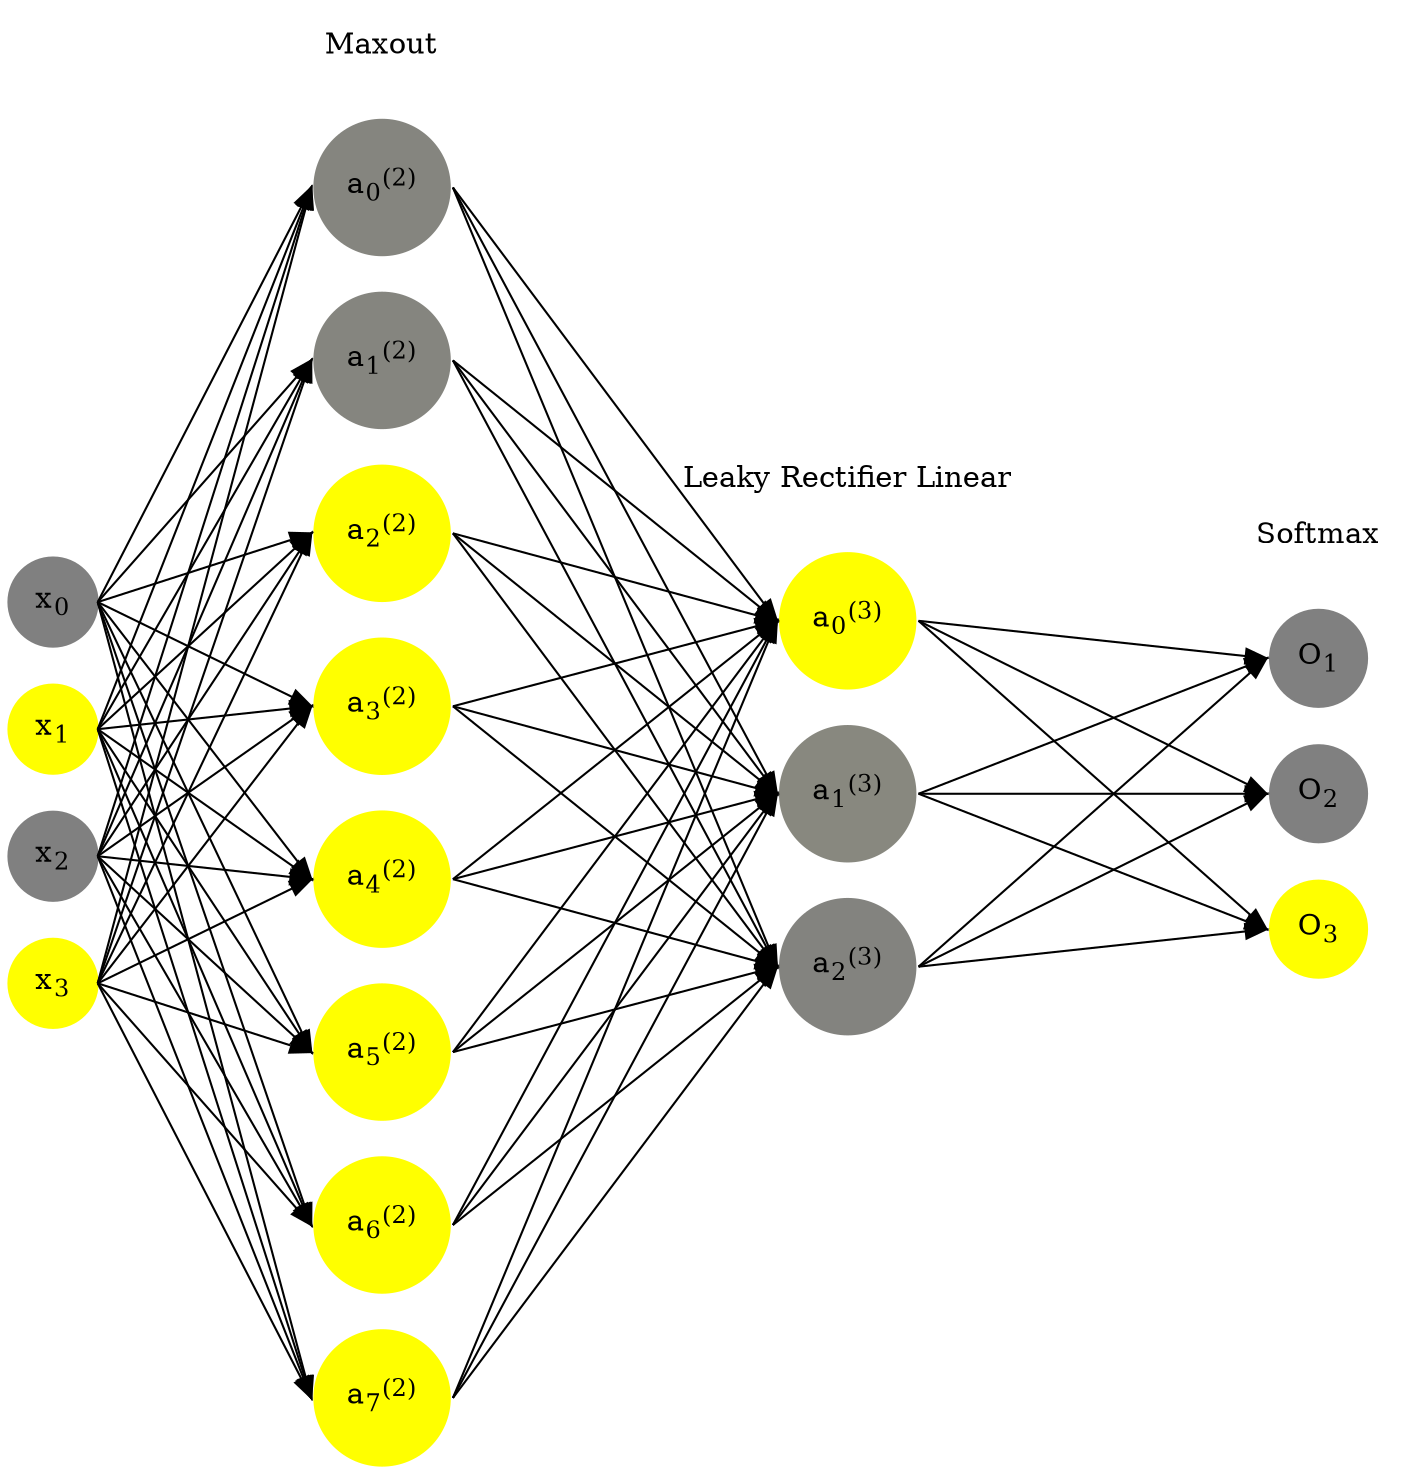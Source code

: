 digraph G {
	rankdir = LR;
	splines=false;
	edge[style=invis];
	ranksep= 1.4;
	{
	node [shape=circle, color="0.1667, 0.0, 0.5", style=filled, fillcolor="0.1667, 0.0, 0.5"];
	x0 [label=<x<sub>0</sub>>];
	}
	{
	node [shape=circle, color="0.1667, 1.0, 1.0", style=filled, fillcolor="0.1667, 1.0, 1.0"];
	x1 [label=<x<sub>1</sub>>];
	}
	{
	node [shape=circle, color="0.1667, 0.0, 0.5", style=filled, fillcolor="0.1667, 0.0, 0.5"];
	x2 [label=<x<sub>2</sub>>];
	}
	{
	node [shape=circle, color="0.1667, 1.0, 1.0", style=filled, fillcolor="0.1667, 1.0, 1.0"];
	x3 [label=<x<sub>3</sub>>];
	}
	{
	node [shape=circle, color="0.1667, 0.043794, 0.521897", style=filled, fillcolor="0.1667, 0.043794, 0.521897"];
	a02 [label=<a<sub>0</sub><sup>(2)</sup>>];
	}
	{
	node [shape=circle, color="0.1667, 0.043794, 0.521897", style=filled, fillcolor="0.1667, 0.043794, 0.521897"];
	a12 [label=<a<sub>1</sub><sup>(2)</sup>>];
	}
	{
	node [shape=circle, color="0.1667, 1.681056, 1.340528", style=filled, fillcolor="0.1667, 1.681056, 1.340528"];
	a22 [label=<a<sub>2</sub><sup>(2)</sup>>];
	}
	{
	node [shape=circle, color="0.1667, 18.788372, 9.894186", style=filled, fillcolor="0.1667, 18.788372, 9.894186"];
	a32 [label=<a<sub>3</sub><sup>(2)</sup>>];
	}
	{
	node [shape=circle, color="0.1667, 18.788372, 9.894186", style=filled, fillcolor="0.1667, 18.788372, 9.894186"];
	a42 [label=<a<sub>4</sub><sup>(2)</sup>>];
	}
	{
	node [shape=circle, color="0.1667, 18.788372, 9.894186", style=filled, fillcolor="0.1667, 18.788372, 9.894186"];
	a52 [label=<a<sub>5</sub><sup>(2)</sup>>];
	}
	{
	node [shape=circle, color="0.1667, 18.788372, 9.894186", style=filled, fillcolor="0.1667, 18.788372, 9.894186"];
	a62 [label=<a<sub>6</sub><sup>(2)</sup>>];
	}
	{
	node [shape=circle, color="0.1667, 18.788372, 9.894186", style=filled, fillcolor="0.1667, 18.788372, 9.894186"];
	a72 [label=<a<sub>7</sub><sup>(2)</sup>>];
	}
	{
	node [shape=circle, color="0.1667, 33.930274, 17.465137", style=filled, fillcolor="0.1667, 33.930274, 17.465137"];
	a03 [label=<a<sub>0</sub><sup>(3)</sup>>];
	}
	{
	node [shape=circle, color="0.1667, 0.063295, 0.531648", style=filled, fillcolor="0.1667, 0.063295, 0.531648"];
	a13 [label=<a<sub>1</sub><sup>(3)</sup>>];
	}
	{
	node [shape=circle, color="0.1667, 0.029151, 0.514576", style=filled, fillcolor="0.1667, 0.029151, 0.514576"];
	a23 [label=<a<sub>2</sub><sup>(3)</sup>>];
	}
	{
	node [shape=circle, color="0.1667, 0.0, 0.5", style=filled, fillcolor="0.1667, 0.0, 0.5"];
	O1 [label=<O<sub>1</sub>>];
	}
	{
	node [shape=circle, color="0.1667, 0.0, 0.5", style=filled, fillcolor="0.1667, 0.0, 0.5"];
	O2 [label=<O<sub>2</sub>>];
	}
	{
	node [shape=circle, color="0.1667, 1.0, 1.0", style=filled, fillcolor="0.1667, 1.0, 1.0"];
	O3 [label=<O<sub>3</sub>>];
	}
	{
	rank=same;
	x0->x1->x2->x3;
	}
	{
	rank=same;
	a02->a12->a22->a32->a42->a52->a62->a72;
	}
	{
	rank=same;
	a03->a13->a23;
	}
	{
	rank=same;
	O1->O2->O3;
	}
	l1 [shape=plaintext,label="Maxout"];
	l1->a02;
	{rank=same; l1;a02};
	l2 [shape=plaintext,label="Leaky Rectifier Linear"];
	l2->a03;
	{rank=same; l2;a03};
	l3 [shape=plaintext,label="Softmax"];
	l3->O1;
	{rank=same; l3;O1};
edge[style=solid, tailport=e, headport=w];
	{x0;x1;x2;x3} -> {a02;a12;a22;a32;a42;a52;a62;a72};
	{a02;a12;a22;a32;a42;a52;a62;a72} -> {a03;a13;a23};
	{a03;a13;a23} -> {O1,O2,O3};
}
